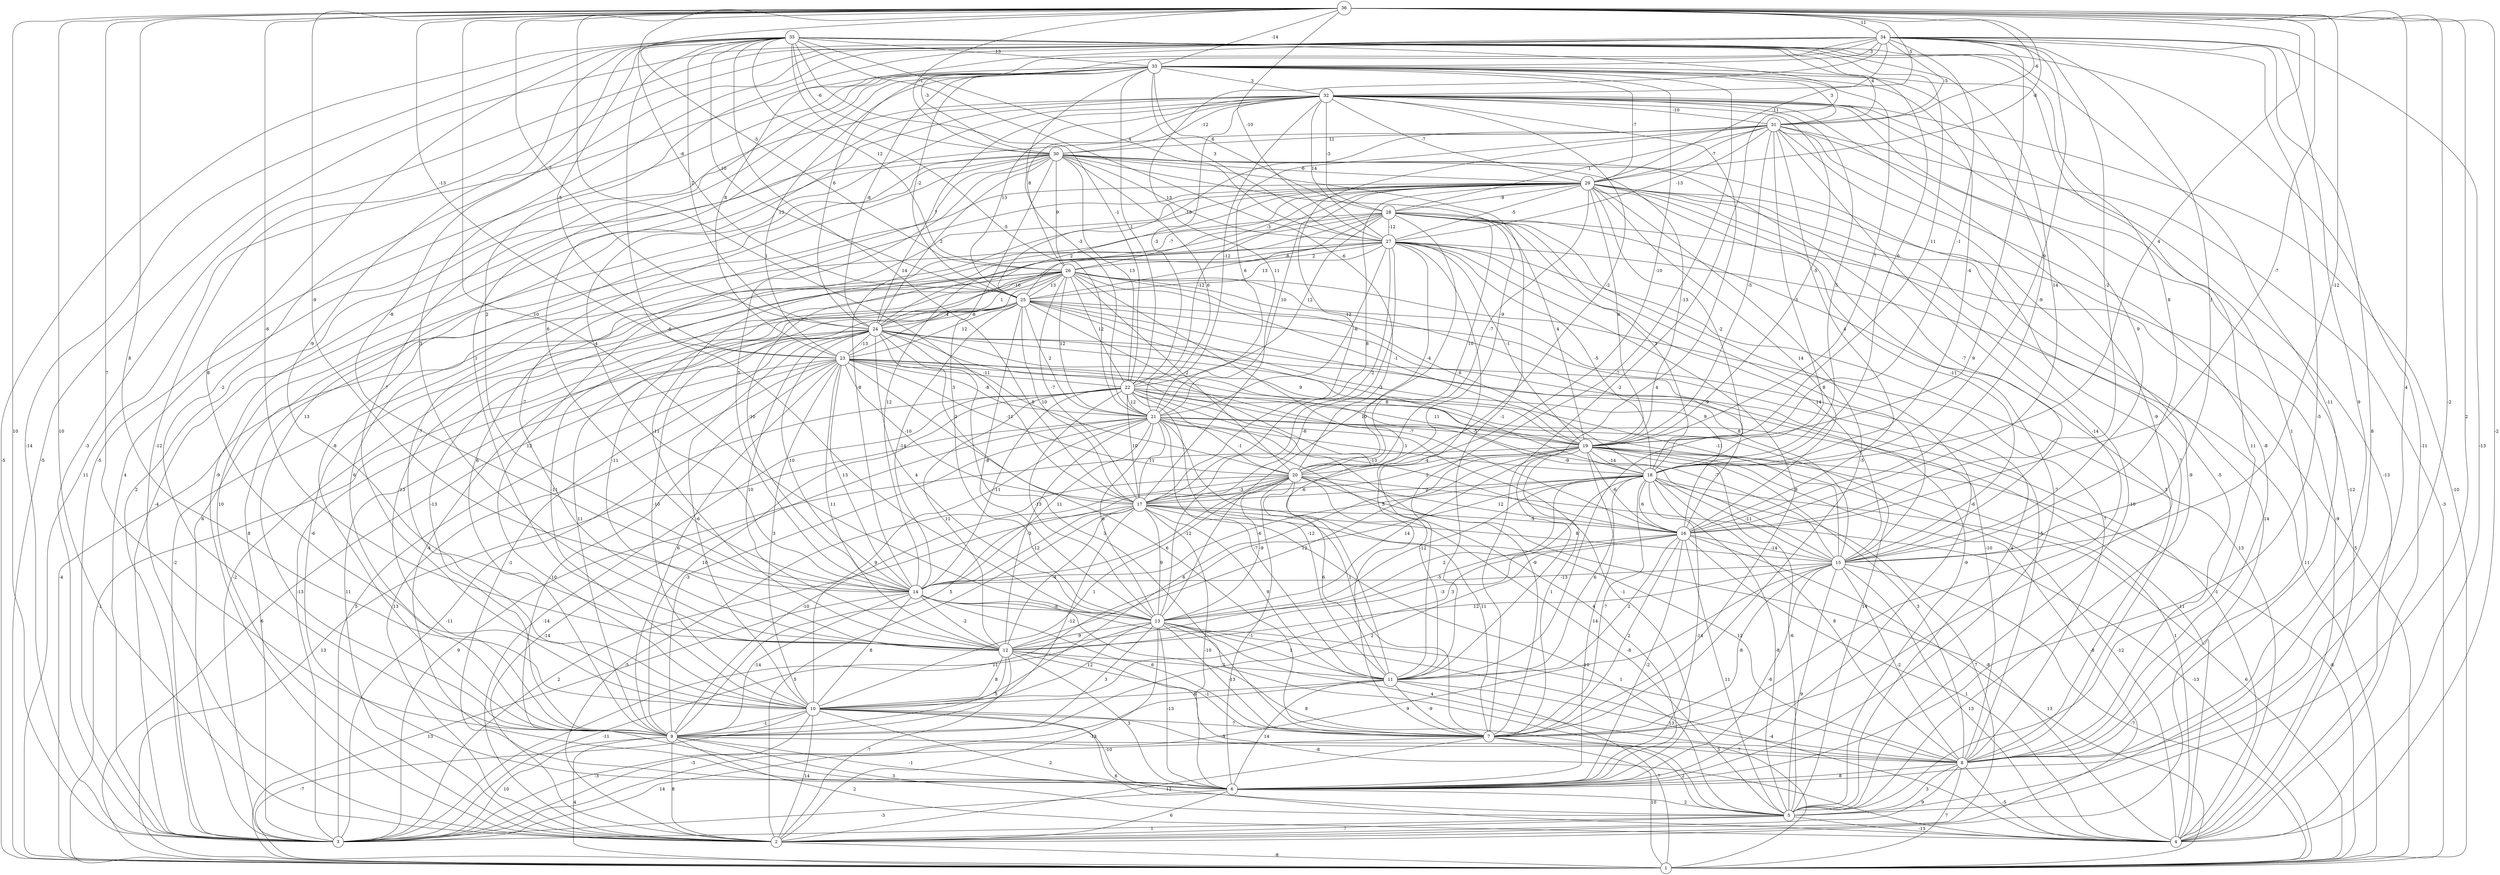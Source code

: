 graph { 
	 fontname="Helvetica,Arial,sans-serif" 
	 node [shape = circle]; 
	 36 -- 2 [label = "10"];
	 36 -- 3 [label = "10"];
	 36 -- 4 [label = "-2"];
	 36 -- 5 [label = "2"];
	 36 -- 6 [label = "-2"];
	 36 -- 8 [label = "4"];
	 36 -- 9 [label = "7"];
	 36 -- 10 [label = "8"];
	 36 -- 12 [label = "-6"];
	 36 -- 13 [label = "10"];
	 36 -- 14 [label = "-9"];
	 36 -- 15 [label = "-12"];
	 36 -- 16 [label = "-7"];
	 36 -- 17 [label = "1"];
	 36 -- 18 [label = "4"];
	 36 -- 23 [label = "-13"];
	 36 -- 24 [label = "7"];
	 36 -- 25 [label = "-6"];
	 36 -- 26 [label = "-5"];
	 36 -- 27 [label = "-10"];
	 36 -- 29 [label = "-8"];
	 36 -- 30 [label = "-1"];
	 36 -- 31 [label = "-6"];
	 36 -- 32 [label = "5"];
	 36 -- 33 [label = "-14"];
	 36 -- 34 [label = "11"];
	 35 -- 1 [label = "-5"];
	 35 -- 3 [label = "-14"];
	 35 -- 4 [label = "-11"];
	 35 -- 7 [label = "-2"];
	 35 -- 8 [label = "-11"];
	 35 -- 10 [label = "8"];
	 35 -- 12 [label = "-9"];
	 35 -- 13 [label = "-6"];
	 35 -- 14 [label = "-8"];
	 35 -- 15 [label = "8"];
	 35 -- 16 [label = "14"];
	 35 -- 17 [label = "14"];
	 35 -- 18 [label = "6"];
	 35 -- 19 [label = "11"];
	 35 -- 20 [label = "-6"];
	 35 -- 21 [label = "-5"];
	 35 -- 22 [label = "-1"];
	 35 -- 23 [label = "-5"];
	 35 -- 24 [label = "2"];
	 35 -- 25 [label = "10"];
	 35 -- 26 [label = "12"];
	 35 -- 27 [label = "4"];
	 35 -- 30 [label = "-6"];
	 35 -- 31 [label = "4"];
	 35 -- 33 [label = "13"];
	 34 -- 1 [label = "-5"];
	 34 -- 2 [label = "-12"];
	 34 -- 3 [label = "-3"];
	 34 -- 4 [label = "-13"];
	 34 -- 5 [label = "8"];
	 34 -- 6 [label = "-5"];
	 34 -- 8 [label = "9"];
	 34 -- 9 [label = "-2"];
	 34 -- 11 [label = "9"];
	 34 -- 12 [label = "3"];
	 34 -- 14 [label = "2"];
	 34 -- 15 [label = "1"];
	 34 -- 16 [label = "-2"];
	 34 -- 17 [label = "11"];
	 34 -- 18 [label = "9"];
	 34 -- 19 [label = "-1"];
	 34 -- 23 [label = "8"];
	 34 -- 24 [label = "6"];
	 34 -- 29 [label = "-11"];
	 34 -- 30 [label = "-3"];
	 34 -- 31 [label = "-5"];
	 34 -- 33 [label = "3"];
	 33 -- 1 [label = "11"];
	 33 -- 3 [label = "-5"];
	 33 -- 5 [label = "11"];
	 33 -- 10 [label = "7"];
	 33 -- 11 [label = "-7"];
	 33 -- 12 [label = "1"];
	 33 -- 14 [label = "6"];
	 33 -- 16 [label = "-9"];
	 33 -- 18 [label = "-4"];
	 33 -- 19 [label = "7"];
	 33 -- 20 [label = "-10"];
	 33 -- 21 [label = "-3"];
	 33 -- 22 [label = "1"];
	 33 -- 23 [label = "13"];
	 33 -- 24 [label = "-8"];
	 33 -- 25 [label = "-2"];
	 33 -- 27 [label = "3"];
	 33 -- 28 [label = "6"];
	 33 -- 29 [label = "-7"];
	 33 -- 31 [label = "3"];
	 33 -- 32 [label = "3"];
	 32 -- 1 [label = "-10"];
	 32 -- 2 [label = "-9"];
	 32 -- 3 [label = "4"];
	 32 -- 4 [label = "-13"];
	 32 -- 7 [label = "-9"];
	 32 -- 8 [label = "1"];
	 32 -- 9 [label = "13"];
	 32 -- 11 [label = "4"];
	 32 -- 14 [label = "4"];
	 32 -- 15 [label = "9"];
	 32 -- 18 [label = "5"];
	 32 -- 19 [label = "-5"];
	 32 -- 20 [label = "-2"];
	 32 -- 21 [label = "-12"];
	 32 -- 22 [label = "-3"];
	 32 -- 24 [label = "7"];
	 32 -- 25 [label = "13"];
	 32 -- 26 [label = "8"];
	 32 -- 27 [label = "14"];
	 32 -- 28 [label = "-3"];
	 32 -- 29 [label = "-7"];
	 32 -- 30 [label = "-12"];
	 32 -- 31 [label = "-10"];
	 31 -- 1 [label = "-3"];
	 31 -- 3 [label = "2"];
	 31 -- 4 [label = "-12"];
	 31 -- 5 [label = "-9"];
	 31 -- 7 [label = "-14"];
	 31 -- 8 [label = "-8"];
	 31 -- 16 [label = "4"];
	 31 -- 17 [label = "12"];
	 31 -- 18 [label = "-3"];
	 31 -- 19 [label = "-5"];
	 31 -- 21 [label = "6"];
	 31 -- 25 [label = "-13"];
	 31 -- 27 [label = "-13"];
	 31 -- 28 [label = "1"];
	 31 -- 29 [label = "-7"];
	 31 -- 30 [label = "11"];
	 30 -- 2 [label = "10"];
	 30 -- 3 [label = "-4"];
	 30 -- 8 [label = "7"];
	 30 -- 9 [label = "-8"];
	 30 -- 10 [label = "-7"];
	 30 -- 11 [label = "-1"];
	 30 -- 12 [label = "-7"];
	 30 -- 13 [label = "3"];
	 30 -- 14 [label = "5"];
	 30 -- 15 [label = "-7"];
	 30 -- 19 [label = "-13"];
	 30 -- 20 [label = "-9"];
	 30 -- 21 [label = "6"];
	 30 -- 22 [label = "13"];
	 30 -- 24 [label = "2"];
	 30 -- 26 [label = "9"];
	 30 -- 27 [label = "13"];
	 30 -- 29 [label = "-6"];
	 29 -- 2 [label = "14"];
	 29 -- 3 [label = "6"];
	 29 -- 4 [label = "-9"];
	 29 -- 5 [label = "-10"];
	 29 -- 6 [label = "-7"];
	 29 -- 7 [label = "-5"];
	 29 -- 8 [label = "-5"];
	 29 -- 9 [label = "6"];
	 29 -- 10 [label = "12"];
	 29 -- 14 [label = "-8"];
	 29 -- 15 [label = "-11"];
	 29 -- 16 [label = "14"];
	 29 -- 17 [label = "8"];
	 29 -- 18 [label = "-2"];
	 29 -- 19 [label = "6"];
	 29 -- 20 [label = "-7"];
	 29 -- 21 [label = "10"];
	 29 -- 22 [label = "-12"];
	 29 -- 24 [label = "2"];
	 29 -- 25 [label = "-7"];
	 29 -- 26 [label = "-3"];
	 29 -- 27 [label = "-5"];
	 29 -- 28 [label = "-9"];
	 28 -- 1 [label = "5"];
	 28 -- 3 [label = "8"];
	 28 -- 6 [label = "-6"];
	 28 -- 8 [label = "3"];
	 28 -- 9 [label = "6"];
	 28 -- 12 [label = "-11"];
	 28 -- 13 [label = "10"];
	 28 -- 14 [label = "12"];
	 28 -- 15 [label = "8"];
	 28 -- 18 [label = "3"];
	 28 -- 19 [label = "4"];
	 28 -- 20 [label = "10"];
	 28 -- 22 [label = "12"];
	 28 -- 25 [label = "-8"];
	 28 -- 27 [label = "-12"];
	 27 -- 1 [label = "11"];
	 27 -- 4 [label = "13"];
	 27 -- 7 [label = "9"];
	 27 -- 9 [label = "13"];
	 27 -- 11 [label = "-4"];
	 27 -- 13 [label = "-6"];
	 27 -- 14 [label = "-10"];
	 27 -- 15 [label = "14"];
	 27 -- 17 [label = "2"];
	 27 -- 18 [label = "-5"];
	 27 -- 19 [label = "-1"];
	 27 -- 20 [label = "-4"];
	 27 -- 21 [label = "-6"];
	 27 -- 24 [label = "-10"];
	 27 -- 25 [label = "13"];
	 27 -- 26 [label = "2"];
	 26 -- 1 [label = "-4"];
	 26 -- 3 [label = "-2"];
	 26 -- 5 [label = "4"];
	 26 -- 6 [label = "-6"];
	 26 -- 7 [label = "5"];
	 26 -- 8 [label = "7"];
	 26 -- 9 [label = "-13"];
	 26 -- 10 [label = "-11"];
	 26 -- 12 [label = "-11"];
	 26 -- 16 [label = "-9"];
	 26 -- 17 [label = "-7"];
	 26 -- 18 [label = "6"];
	 26 -- 19 [label = "-1"];
	 26 -- 20 [label = "-2"];
	 26 -- 21 [label = "12"];
	 26 -- 22 [label = "12"];
	 26 -- 23 [label = "4"];
	 26 -- 24 [label = "1"];
	 26 -- 25 [label = "13"];
	 25 -- 3 [label = "-2"];
	 25 -- 5 [label = "-9"];
	 25 -- 6 [label = "-4"];
	 25 -- 8 [label = "-5"];
	 25 -- 9 [label = "11"];
	 25 -- 10 [label = "-10"];
	 25 -- 11 [label = "-6"];
	 25 -- 13 [label = "-8"];
	 25 -- 14 [label = "-14"];
	 25 -- 15 [label = "8"];
	 25 -- 16 [label = "9"];
	 25 -- 17 [label = "10"];
	 25 -- 18 [label = "-3"];
	 25 -- 21 [label = "2"];
	 25 -- 23 [label = "12"];
	 25 -- 24 [label = "-8"];
	 24 -- 1 [label = "-1"];
	 24 -- 2 [label = "11"];
	 24 -- 3 [label = "-13"];
	 24 -- 4 [label = "-1"];
	 24 -- 6 [label = "-1"];
	 24 -- 7 [label = "3"];
	 24 -- 8 [label = "-10"];
	 24 -- 10 [label = "-6"];
	 24 -- 12 [label = "10"];
	 24 -- 13 [label = "4"];
	 24 -- 14 [label = "10"];
	 24 -- 15 [label = "-11"];
	 24 -- 16 [label = "-7"];
	 24 -- 17 [label = "-2"];
	 24 -- 19 [label = "9"];
	 24 -- 20 [label = "8"];
	 24 -- 23 [label = "-13"];
	 23 -- 1 [label = "6"];
	 23 -- 2 [label = "13"];
	 23 -- 3 [label = "5"];
	 23 -- 4 [label = "11"];
	 23 -- 6 [label = "10"];
	 23 -- 7 [label = "6"];
	 23 -- 9 [label = "6"];
	 23 -- 10 [label = "3"];
	 23 -- 12 [label = "11"];
	 23 -- 14 [label = "13"];
	 23 -- 15 [label = "-9"];
	 23 -- 17 [label = "-10"];
	 23 -- 19 [label = "8"];
	 23 -- 20 [label = "-11"];
	 23 -- 21 [label = "-8"];
	 23 -- 22 [label = "-11"];
	 22 -- 2 [label = "-14"];
	 22 -- 3 [label = "-11"];
	 22 -- 5 [label = "14"];
	 22 -- 6 [label = "-1"];
	 22 -- 7 [label = "-9"];
	 22 -- 9 [label = "10"];
	 22 -- 11 [label = "-12"];
	 22 -- 12 [label = "11"];
	 22 -- 13 [label = "-13"];
	 22 -- 14 [label = "-11"];
	 22 -- 15 [label = "-7"];
	 22 -- 16 [label = "-13"];
	 22 -- 17 [label = "10"];
	 22 -- 19 [label = "11"];
	 22 -- 21 [label = "12"];
	 21 -- 1 [label = "13"];
	 21 -- 2 [label = "-14"];
	 21 -- 4 [label = "1"];
	 21 -- 6 [label = "4"];
	 21 -- 7 [label = "1"];
	 21 -- 9 [label = "-3"];
	 21 -- 10 [label = "9"];
	 21 -- 11 [label = "-7"];
	 21 -- 12 [label = "-3"];
	 21 -- 13 [label = "6"];
	 21 -- 14 [label = "11"];
	 21 -- 17 [label = "11"];
	 21 -- 18 [label = "1"];
	 21 -- 19 [label = "-5"];
	 21 -- 20 [label = "-1"];
	 20 -- 1 [label = "-13"];
	 20 -- 2 [label = "-5"];
	 20 -- 4 [label = "-8"];
	 20 -- 5 [label = "-8"];
	 20 -- 6 [label = "-1"];
	 20 -- 7 [label = "11"];
	 20 -- 9 [label = "-10"];
	 20 -- 10 [label = "1"];
	 20 -- 11 [label = "6"];
	 20 -- 13 [label = "-9"];
	 20 -- 14 [label = "-12"];
	 20 -- 16 [label = "12"];
	 20 -- 17 [label = "-3"];
	 19 -- 1 [label = "-8"];
	 19 -- 2 [label = "-8"];
	 19 -- 3 [label = "9"];
	 19 -- 4 [label = "-12"];
	 19 -- 5 [label = "-6"];
	 19 -- 6 [label = "14"];
	 19 -- 7 [label = "1"];
	 19 -- 8 [label = "3"];
	 19 -- 9 [label = "5"];
	 19 -- 10 [label = "6"];
	 19 -- 12 [label = "12"];
	 19 -- 13 [label = "14"];
	 19 -- 16 [label = "-6"];
	 19 -- 17 [label = "2"];
	 19 -- 18 [label = "-14"];
	 18 -- 1 [label = "6"];
	 18 -- 2 [label = "7"];
	 18 -- 3 [label = "11"];
	 18 -- 5 [label = "-8"];
	 18 -- 6 [label = "-14"];
	 18 -- 7 [label = "-7"];
	 18 -- 8 [label = "8"];
	 18 -- 10 [label = "3"];
	 18 -- 11 [label = "6"];
	 18 -- 12 [label = "2"];
	 18 -- 13 [label = "-12"];
	 18 -- 14 [label = "-6"];
	 18 -- 15 [label = "-11"];
	 18 -- 16 [label = "6"];
	 18 -- 17 [label = "2"];
	 17 -- 2 [label = "5"];
	 17 -- 3 [label = "2"];
	 17 -- 5 [label = "-10"];
	 17 -- 6 [label = "-10"];
	 17 -- 8 [label = "12"];
	 17 -- 9 [label = "-12"];
	 17 -- 11 [label = "9"];
	 17 -- 12 [label = "-4"];
	 17 -- 13 [label = "9"];
	 17 -- 14 [label = "-12"];
	 17 -- 15 [label = "8"];
	 17 -- 16 [label = "-5"];
	 16 -- 1 [label = "13"];
	 16 -- 4 [label = "1"];
	 16 -- 5 [label = "11"];
	 16 -- 6 [label = "-2"];
	 16 -- 7 [label = "2"];
	 16 -- 9 [label = "2"];
	 16 -- 11 [label = "2"];
	 16 -- 12 [label = "-3"];
	 16 -- 13 [label = "-5"];
	 16 -- 15 [label = "-14"];
	 15 -- 1 [label = "-7"];
	 15 -- 3 [label = "9"];
	 15 -- 4 [label = "13"];
	 15 -- 5 [label = "9"];
	 15 -- 6 [label = "-6"];
	 15 -- 7 [label = "-8"];
	 15 -- 8 [label = "-2"];
	 15 -- 12 [label = "12"];
	 15 -- 14 [label = "-13"];
	 14 -- 1 [label = "13"];
	 14 -- 5 [label = "8"];
	 14 -- 7 [label = "6"];
	 14 -- 8 [label = "1"];
	 14 -- 9 [label = "-14"];
	 14 -- 10 [label = "8"];
	 14 -- 12 [label = "-2"];
	 14 -- 13 [label = "-8"];
	 13 -- 1 [label = "7"];
	 13 -- 2 [label = "-13"];
	 13 -- 3 [label = "-11"];
	 13 -- 4 [label = "-4"];
	 13 -- 6 [label = "-13"];
	 13 -- 7 [label = "-13"];
	 13 -- 8 [label = "4"];
	 13 -- 9 [label = "3"];
	 13 -- 10 [label = "12"];
	 13 -- 11 [label = "1"];
	 13 -- 12 [label = "9"];
	 12 -- 2 [label = "-7"];
	 12 -- 4 [label = "-8"];
	 12 -- 6 [label = "3"];
	 12 -- 7 [label = "-1"];
	 12 -- 9 [label = "5"];
	 12 -- 10 [label = "8"];
	 12 -- 11 [label = "-2"];
	 11 -- 1 [label = "7"];
	 11 -- 3 [label = "-3"];
	 11 -- 6 [label = "14"];
	 11 -- 7 [label = "-9"];
	 11 -- 8 [label = "13"];
	 11 -- 10 [label = "6"];
	 10 -- 1 [label = "-7"];
	 10 -- 2 [label = "14"];
	 10 -- 3 [label = "-3"];
	 10 -- 4 [label = "6"];
	 10 -- 5 [label = "2"];
	 10 -- 6 [label = "-10"];
	 10 -- 7 [label = "7"];
	 10 -- 8 [label = "-9"];
	 10 -- 9 [label = "-1"];
	 9 -- 1 [label = "4"];
	 9 -- 2 [label = "8"];
	 9 -- 3 [label = "10"];
	 9 -- 4 [label = "2"];
	 9 -- 5 [label = "3"];
	 9 -- 6 [label = "-1"];
	 9 -- 8 [label = "3"];
	 8 -- 1 [label = "7"];
	 8 -- 2 [label = "9"];
	 8 -- 4 [label = "-5"];
	 8 -- 5 [label = "3"];
	 8 -- 6 [label = "8"];
	 7 -- 1 [label = "10"];
	 7 -- 2 [label = "12"];
	 7 -- 3 [label = "14"];
	 7 -- 5 [label = "2"];
	 6 -- 2 [label = "6"];
	 6 -- 3 [label = "-3"];
	 6 -- 5 [label = "2"];
	 5 -- 2 [label = "7"];
	 5 -- 3 [label = "1"];
	 5 -- 4 [label = "-13"];
	 2 -- 1 [label = "-8"];
	 1;
	 2;
	 3;
	 4;
	 5;
	 6;
	 7;
	 8;
	 9;
	 10;
	 11;
	 12;
	 13;
	 14;
	 15;
	 16;
	 17;
	 18;
	 19;
	 20;
	 21;
	 22;
	 23;
	 24;
	 25;
	 26;
	 27;
	 28;
	 29;
	 30;
	 31;
	 32;
	 33;
	 34;
	 35;
	 36;
}
